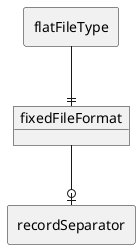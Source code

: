 @startuml
allowmixing
skinparam linetype ortho

rectangle "flatFileType" as p1
rectangle "recordSeparator" as c1
object "fixedFileFormat" as e
p1 --|| e
e --o| c1
@enduml
